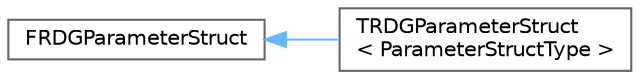 digraph "Graphical Class Hierarchy"
{
 // INTERACTIVE_SVG=YES
 // LATEX_PDF_SIZE
  bgcolor="transparent";
  edge [fontname=Helvetica,fontsize=10,labelfontname=Helvetica,labelfontsize=10];
  node [fontname=Helvetica,fontsize=10,shape=box,height=0.2,width=0.4];
  rankdir="LR";
  Node0 [id="Node000000",label="FRDGParameterStruct",height=0.2,width=0.4,color="grey40", fillcolor="white", style="filled",URL="$d0/dda/classFRDGParameterStruct.html",tooltip="Wraps a pass parameter struct payload and provides helpers for traversing members."];
  Node0 -> Node1 [id="edge4597_Node000000_Node000001",dir="back",color="steelblue1",style="solid",tooltip=" "];
  Node1 [id="Node000001",label="TRDGParameterStruct\l\< ParameterStructType \>",height=0.2,width=0.4,color="grey40", fillcolor="white", style="filled",URL="$d4/dcb/classTRDGParameterStruct.html",tooltip=" "];
}

